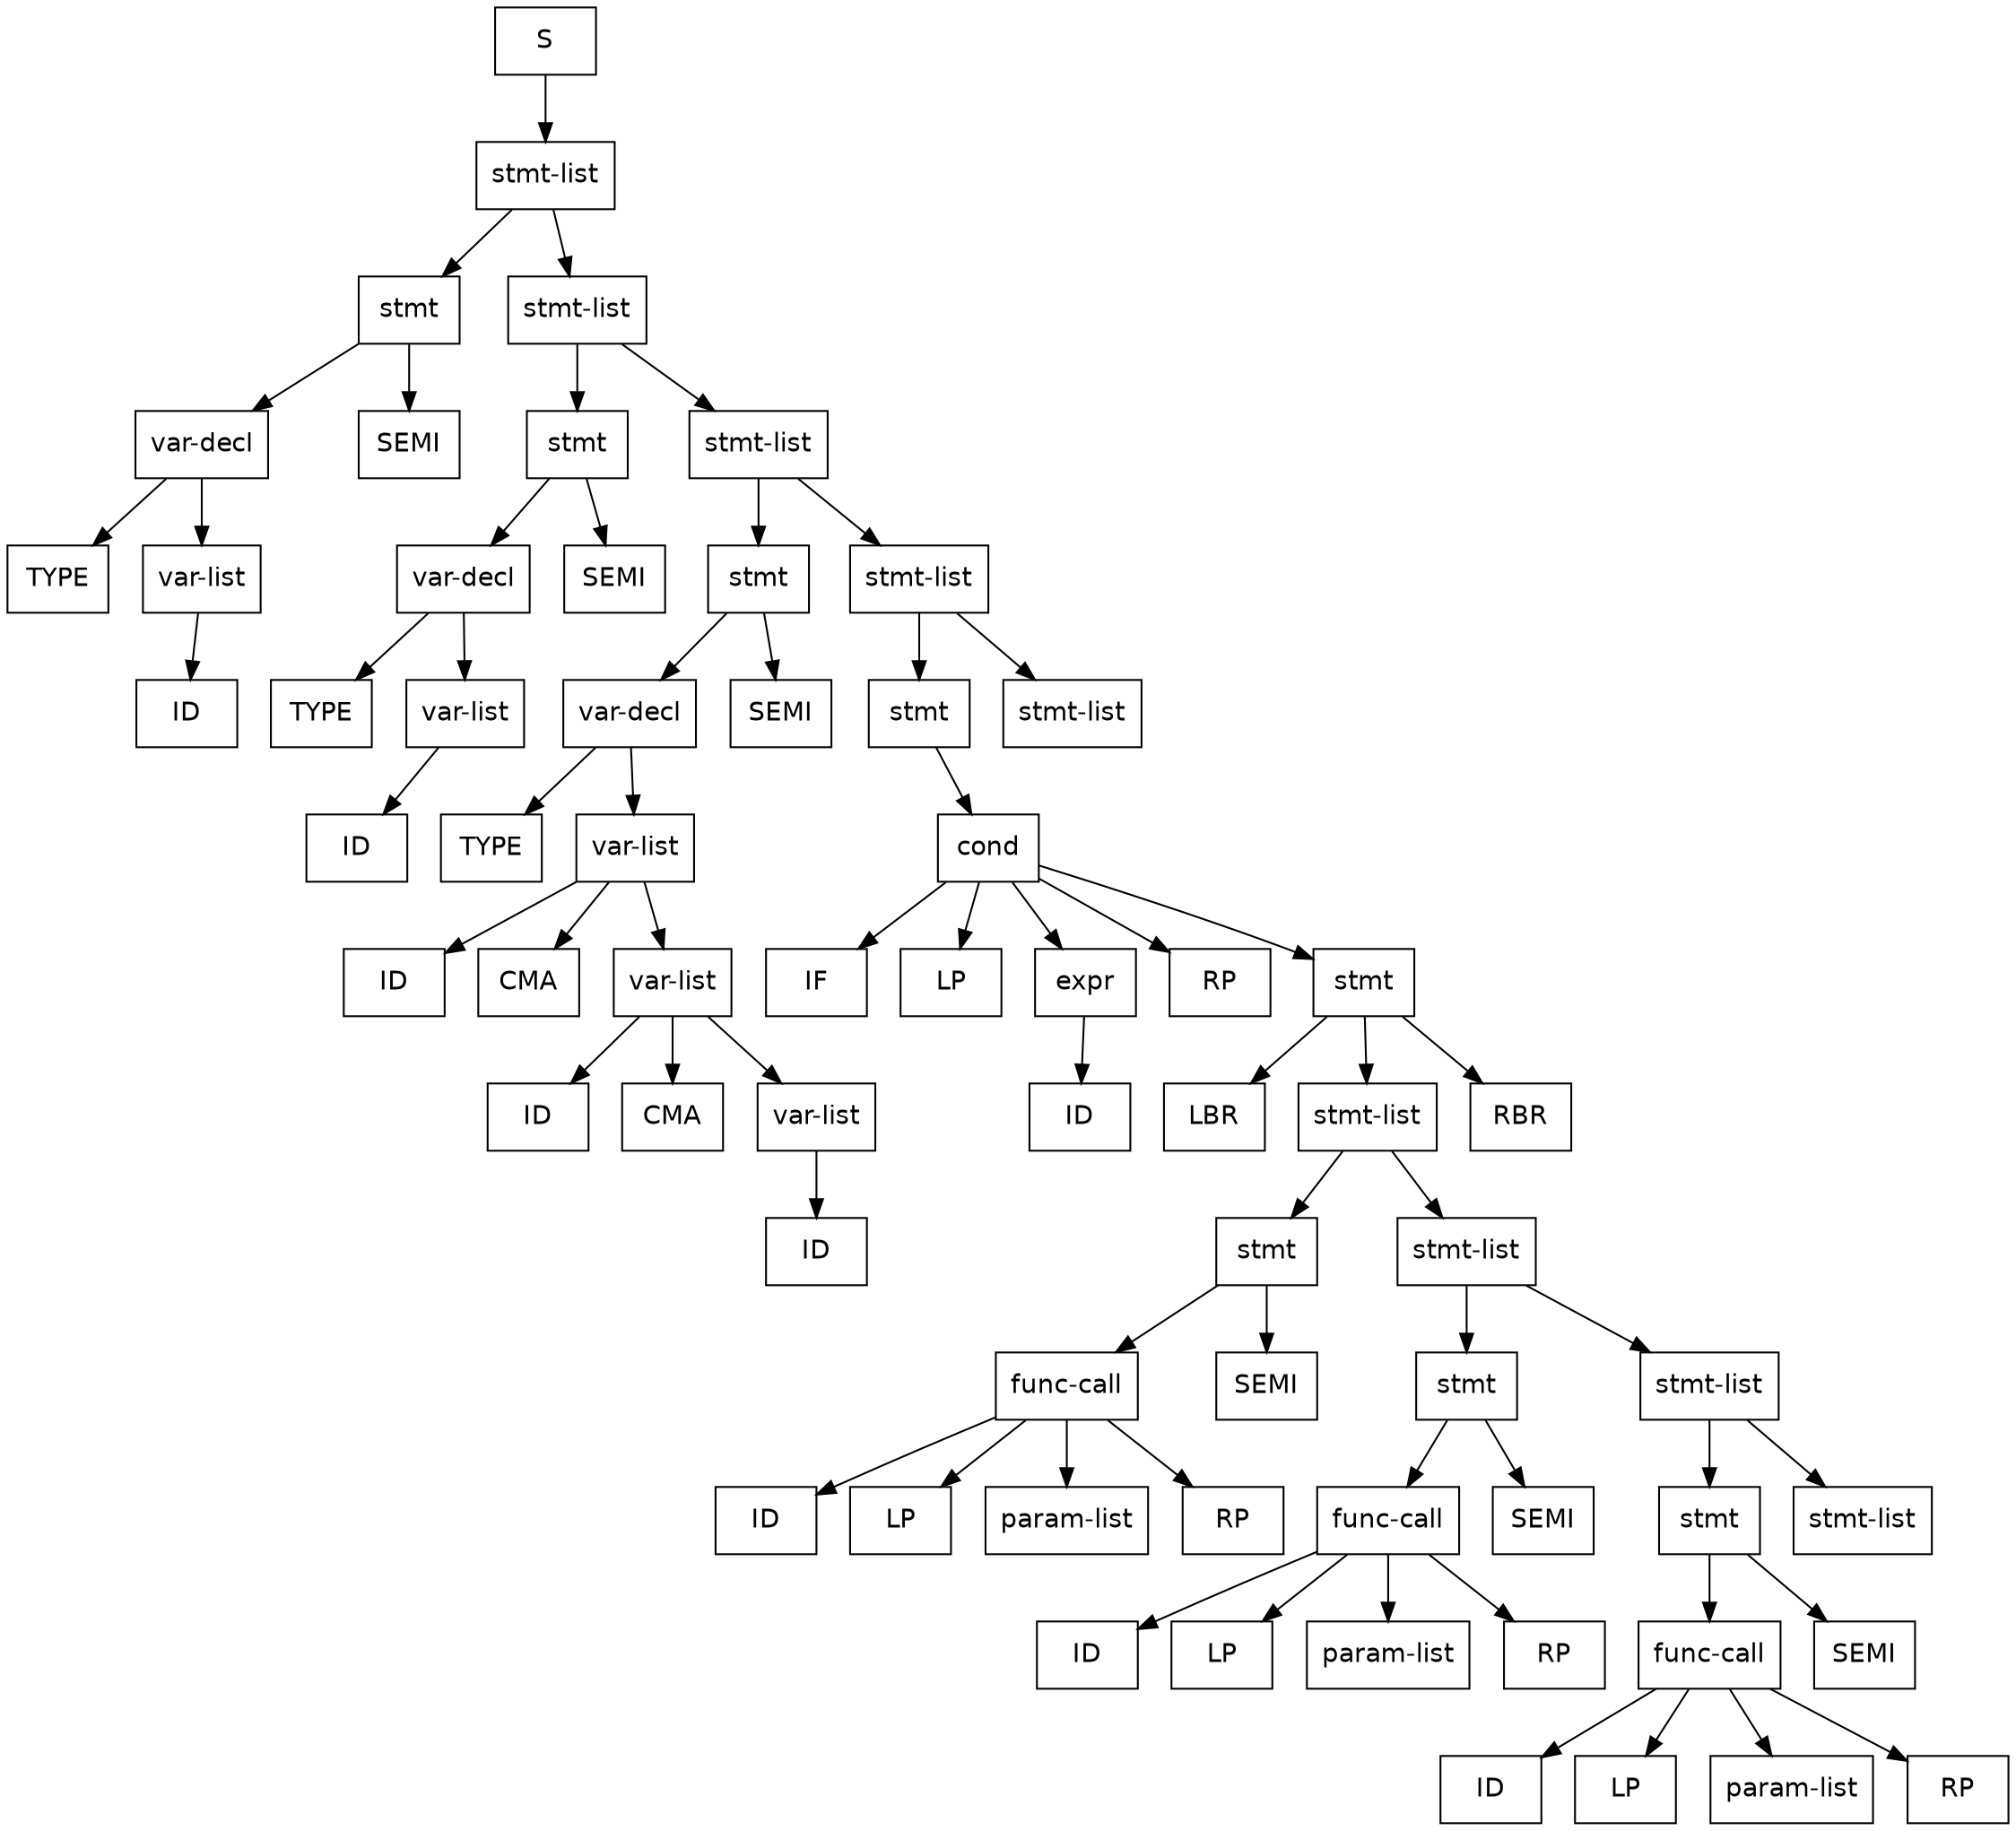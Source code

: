 digraph d{
node [fontname="Helvetica",shape=box];
n0 [label=<S>];
n1 [label=<stmt-list>];
n2 [label=<stmt>];
n3 [label=<var-decl>];
n4 [label=<TYPE>];
n5 [label=<var-list>];
n6 [label=<ID>];
n7 [label=<SEMI>];
n8 [label=<stmt-list>];
n9 [label=<stmt>];
n10 [label=<var-decl>];
n11 [label=<TYPE>];
n12 [label=<var-list>];
n13 [label=<ID>];
n14 [label=<SEMI>];
n15 [label=<stmt-list>];
n16 [label=<stmt>];
n17 [label=<var-decl>];
n18 [label=<TYPE>];
n19 [label=<var-list>];
n20 [label=<ID>];
n21 [label=<CMA>];
n22 [label=<var-list>];
n23 [label=<ID>];
n24 [label=<CMA>];
n25 [label=<var-list>];
n26 [label=<ID>];
n27 [label=<SEMI>];
n28 [label=<stmt-list>];
n29 [label=<stmt>];
n30 [label=<cond>];
n31 [label=<IF>];
n32 [label=<LP>];
n33 [label=<expr>];
n34 [label=<ID>];
n35 [label=<RP>];
n36 [label=<stmt>];
n37 [label=<LBR>];
n38 [label=<stmt-list>];
n39 [label=<stmt>];
n40 [label=<func-call>];
n41 [label=<ID>];
n42 [label=<LP>];
n43 [label=<param-list>];
n44 [label=<RP>];
n45 [label=<SEMI>];
n46 [label=<stmt-list>];
n47 [label=<stmt>];
n48 [label=<func-call>];
n49 [label=<ID>];
n50 [label=<LP>];
n51 [label=<param-list>];
n52 [label=<RP>];
n53 [label=<SEMI>];
n54 [label=<stmt-list>];
n55 [label=<stmt>];
n56 [label=<func-call>];
n57 [label=<ID>];
n58 [label=<LP>];
n59 [label=<param-list>];
n60 [label=<RP>];
n61 [label=<SEMI>];
n62 [label=<stmt-list>];
n63 [label=<RBR>];
n64 [label=<stmt-list>];
n0 -> n1;
n1 -> n2;
n1 -> n8;
n2 -> n3;
n2 -> n7;
n3 -> n4;
n3 -> n5;
n5 -> n6;
n8 -> n9;
n8 -> n15;
n9 -> n10;
n9 -> n14;
n10 -> n11;
n10 -> n12;
n12 -> n13;
n15 -> n16;
n15 -> n28;
n16 -> n17;
n16 -> n27;
n17 -> n18;
n17 -> n19;
n19 -> n20;
n19 -> n21;
n19 -> n22;
n22 -> n23;
n22 -> n24;
n22 -> n25;
n25 -> n26;
n28 -> n29;
n28 -> n64;
n29 -> n30;
n30 -> n31;
n30 -> n32;
n30 -> n33;
n30 -> n35;
n30 -> n36;
n33 -> n34;
n36 -> n37;
n36 -> n38;
n36 -> n63;
n38 -> n39;
n38 -> n46;
n39 -> n40;
n39 -> n45;
n40 -> n41;
n40 -> n42;
n40 -> n43;
n40 -> n44;
n46 -> n47;
n46 -> n54;
n47 -> n48;
n47 -> n53;
n48 -> n49;
n48 -> n50;
n48 -> n51;
n48 -> n52;
n54 -> n55;
n54 -> n62;
n55 -> n56;
n55 -> n61;
n56 -> n57;
n56 -> n58;
n56 -> n59;
n56 -> n60;
}